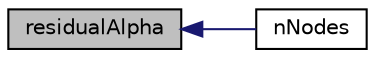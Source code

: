 digraph "residualAlpha"
{
  bgcolor="transparent";
  edge [fontname="Helvetica",fontsize="10",labelfontname="Helvetica",labelfontsize="10"];
  node [fontname="Helvetica",fontsize="10",shape=record];
  rankdir="LR";
  Node1 [label="residualAlpha",height=0.2,width=0.4,color="black", fillcolor="grey75", style="filled", fontcolor="black"];
  Node1 -> Node2 [dir="back",color="midnightblue",fontsize="10",style="solid",fontname="Helvetica"];
  Node2 [label="nNodes",height=0.2,width=0.4,color="black",URL="$a00129.html#a4633605230a1db182bc866a94e66cc76",tooltip="Return the number of nodes. "];
}
